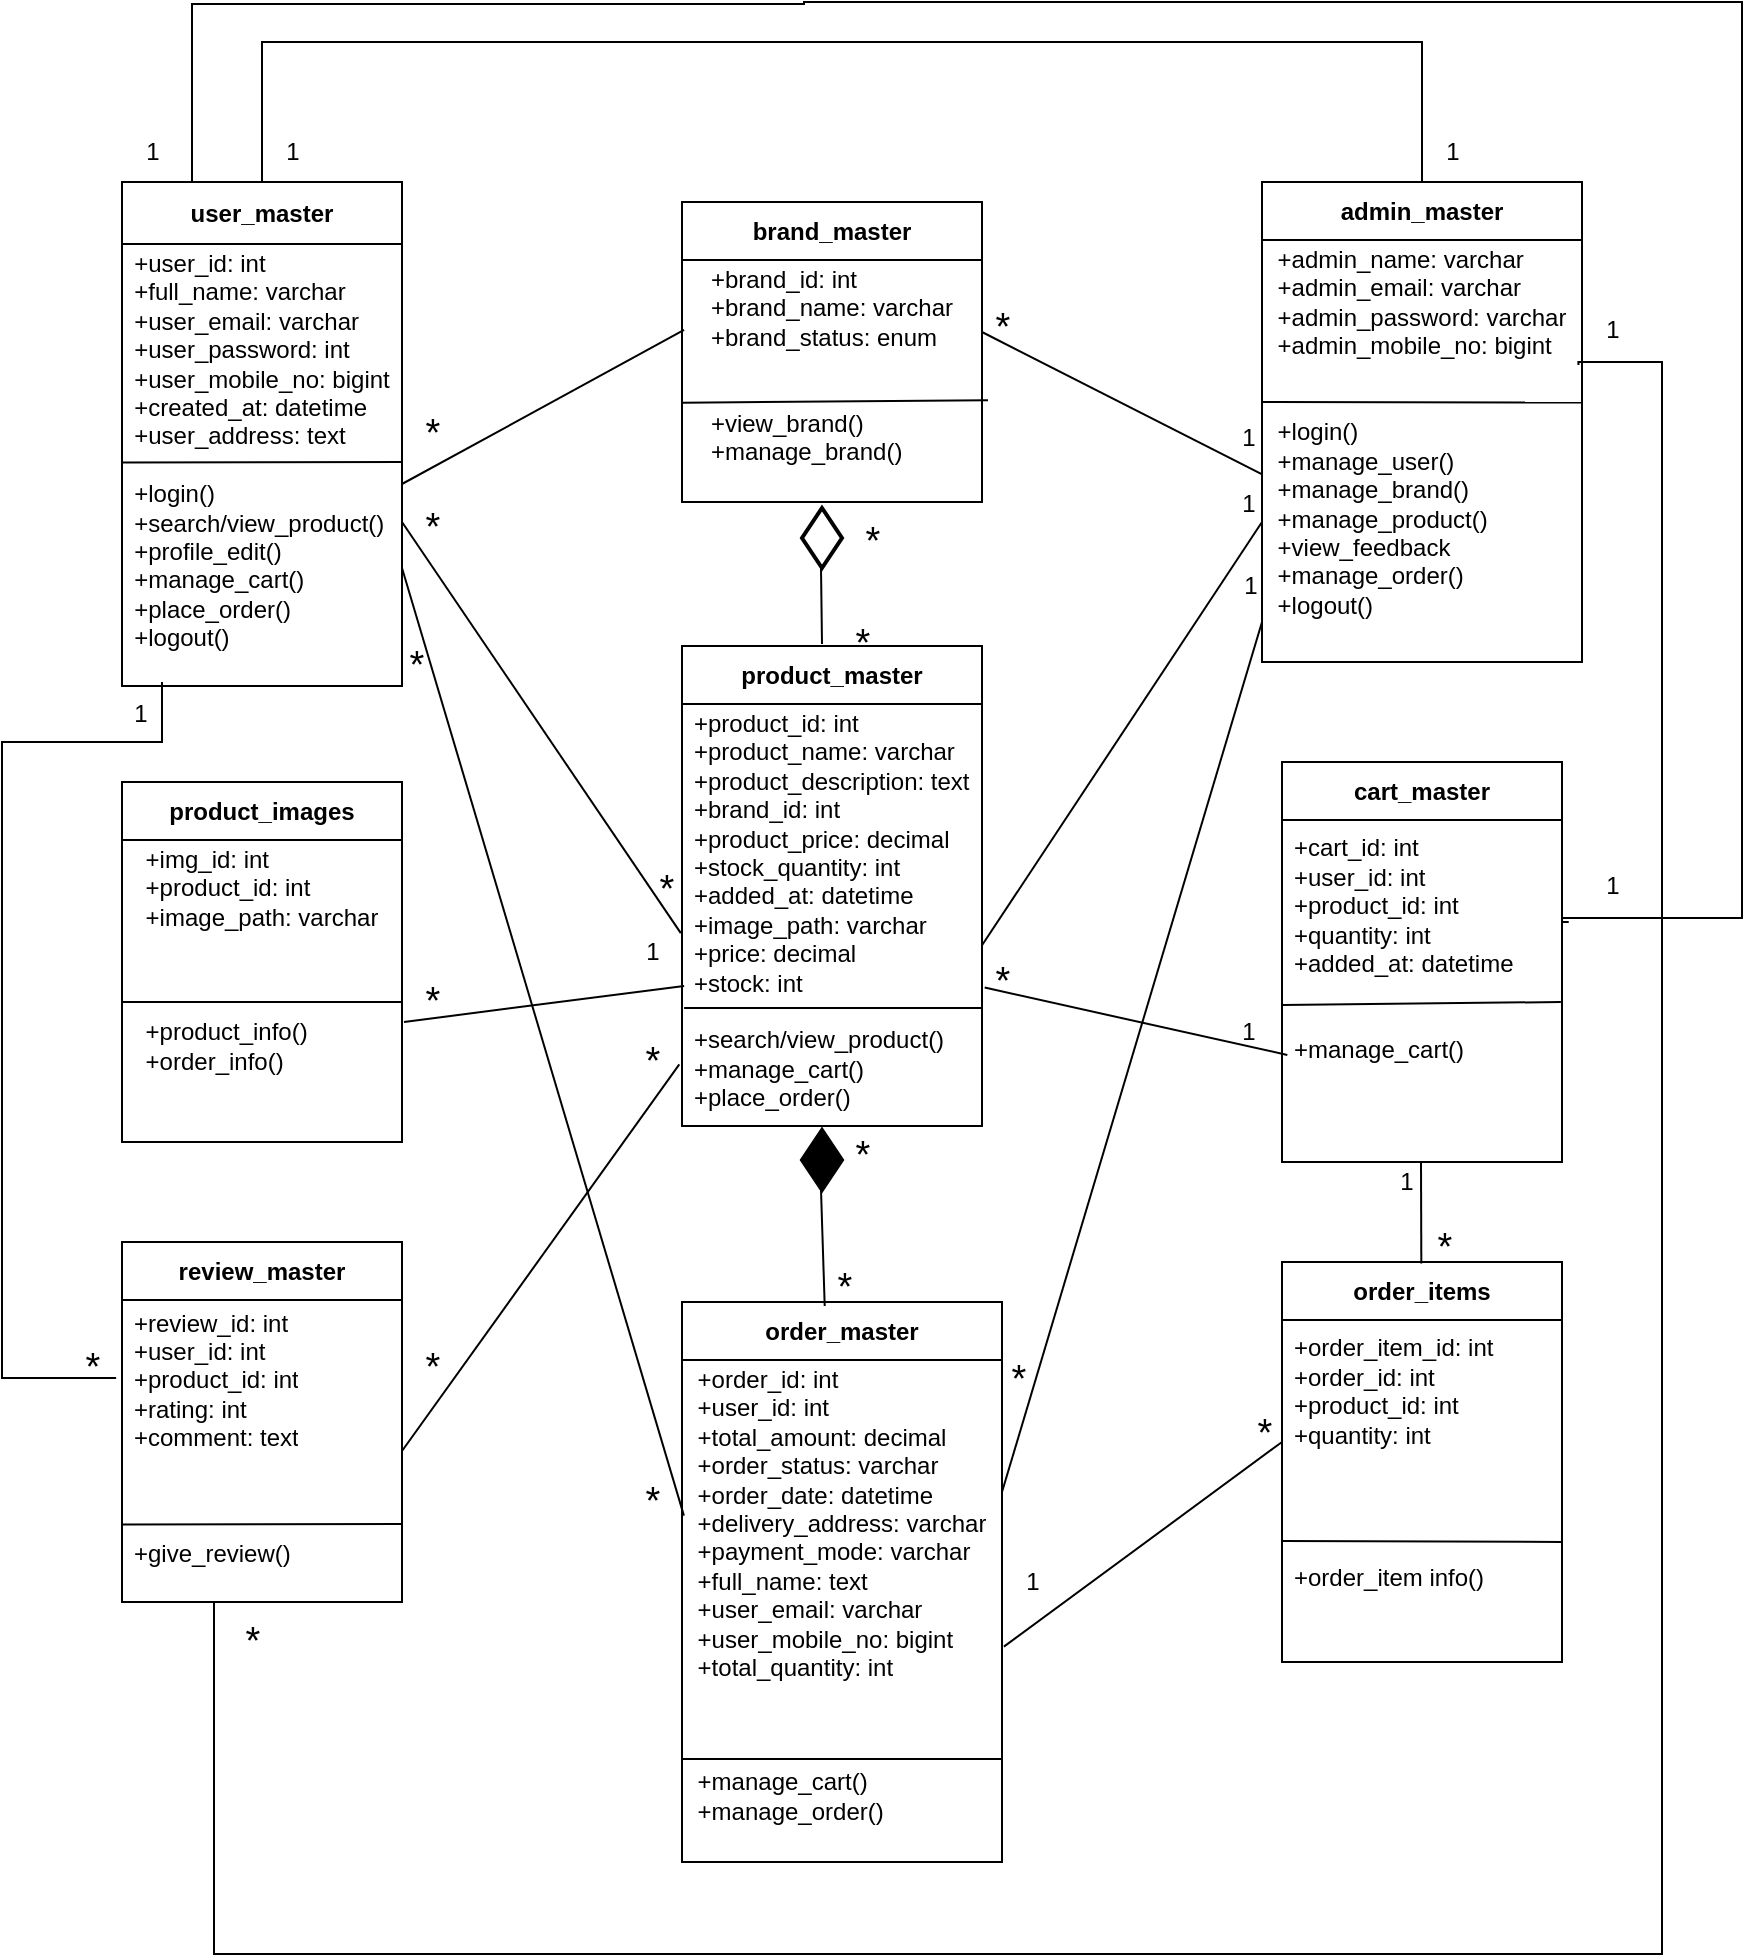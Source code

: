 <mxfile version="28.1.2">
  <diagram name="Page-1" id="nHY8FwI8hE-nOOXHFXWM">
    <mxGraphModel dx="1042" dy="562" grid="1" gridSize="10" guides="1" tooltips="1" connect="1" arrows="1" fold="1" page="1" pageScale="1" pageWidth="827" pageHeight="1169" math="0" shadow="0">
      <root>
        <mxCell id="0" />
        <mxCell id="1" parent="0" />
        <mxCell id="fyy2xAklkZw-sJMjUk08-1" style="edgeStyle=orthogonalEdgeStyle;rounded=0;orthogonalLoop=1;jettySize=auto;html=1;exitX=0.25;exitY=0;exitDx=0;exitDy=0;endArrow=none;endFill=0;entryX=1.024;entryY=0.298;entryDx=0;entryDy=0;entryPerimeter=0;" parent="1" source="fyy2xAklkZw-sJMjUk08-2" target="fyy2xAklkZw-sJMjUk08-27" edge="1">
          <mxGeometry relative="1" as="geometry">
            <mxPoint x="1010" y="500" as="targetPoint" />
            <Array as="points">
              <mxPoint x="235" y="51" />
              <mxPoint x="541" y="51" />
              <mxPoint x="541" y="50" />
              <mxPoint x="1010" y="50" />
              <mxPoint x="1010" y="508" />
              <mxPoint x="920" y="508" />
              <mxPoint x="920" y="510" />
            </Array>
          </mxGeometry>
        </mxCell>
        <mxCell id="fyy2xAklkZw-sJMjUk08-2" value="user_master" style="swimlane;fontStyle=1;align=center;verticalAlign=middle;childLayout=stackLayout;horizontal=1;startSize=31;horizontalStack=0;resizeParent=1;resizeParentMax=0;resizeLast=0;collapsible=0;marginBottom=0;html=1;whiteSpace=wrap;" parent="1" vertex="1">
          <mxGeometry x="200" y="140" width="140" height="252" as="geometry" />
        </mxCell>
        <mxCell id="fyy2xAklkZw-sJMjUk08-3" value="" style="endArrow=none;html=1;rounded=0;entryX=1.001;entryY=0.91;entryDx=0;entryDy=0;entryPerimeter=0;" parent="fyy2xAklkZw-sJMjUk08-2" edge="1">
          <mxGeometry width="50" height="50" relative="1" as="geometry">
            <mxPoint x="-0.14" y="140.29" as="sourcePoint" />
            <mxPoint x="140.0" y="140.0" as="targetPoint" />
          </mxGeometry>
        </mxCell>
        <mxCell id="fyy2xAklkZw-sJMjUk08-4" value="" style="endArrow=none;html=1;rounded=0;entryX=0.007;entryY=0.289;entryDx=0;entryDy=0;entryPerimeter=0;" parent="fyy2xAklkZw-sJMjUk08-2" target="fyy2xAklkZw-sJMjUk08-23" edge="1">
          <mxGeometry width="50" height="50" relative="1" as="geometry">
            <mxPoint x="140" y="151" as="sourcePoint" />
            <mxPoint x="190" y="101" as="targetPoint" />
          </mxGeometry>
        </mxCell>
        <mxCell id="fyy2xAklkZw-sJMjUk08-5" value="&lt;div style=&quot;text-align: justify;&quot;&gt;&lt;span style=&quot;background-color: transparent; color: light-dark(rgb(0, 0, 0), rgb(255, 255, 255));&quot;&gt;+user_id: int&lt;/span&gt;&lt;/div&gt;&lt;div style=&quot;text-align: justify;&quot;&gt;+full_name: varchar&lt;/div&gt;&lt;div style=&quot;text-align: justify;&quot;&gt;+user_email: varchar&lt;/div&gt;&lt;div style=&quot;text-align: justify;&quot;&gt;+user_password: int&lt;/div&gt;&lt;div style=&quot;text-align: justify;&quot;&gt;+user_mobile_no: bigint&lt;/div&gt;&lt;div style=&quot;text-align: justify;&quot;&gt;+created_at: datetime&lt;/div&gt;&lt;div style=&quot;text-align: justify;&quot;&gt;+user_address: text&lt;/div&gt;&lt;div style=&quot;text-align: justify;&quot;&gt;&lt;br&gt;&lt;/div&gt;&lt;div style=&quot;text-align: justify;&quot;&gt;&lt;span style=&quot;background-color: transparent; color: light-dark(rgb(0, 0, 0), rgb(255, 255, 255));&quot;&gt;+login()&lt;/span&gt;&lt;/div&gt;&lt;div style=&quot;text-align: justify;&quot;&gt;+search/view_product()&lt;/div&gt;&lt;div style=&quot;text-align: justify;&quot;&gt;+profile_edit()&lt;/div&gt;&lt;div style=&quot;text-align: justify;&quot;&gt;+manage_cart()&lt;/div&gt;&lt;div style=&quot;text-align: justify;&quot;&gt;+place_order()&lt;/div&gt;&lt;div style=&quot;text-align: justify;&quot;&gt;+logout()&lt;/div&gt;&lt;div style=&quot;text-align: justify;&quot;&gt;&lt;br&gt;&lt;/div&gt;&lt;div style=&quot;text-align: justify;&quot;&gt;&lt;br&gt;&lt;/div&gt;&lt;div style=&quot;text-align: justify;&quot;&gt;&lt;br&gt;&lt;/div&gt;&lt;div style=&quot;text-align: justify;&quot;&gt;&lt;br&gt;&lt;/div&gt;&lt;div style=&quot;text-align: justify;&quot;&gt;&lt;br&gt;&lt;/div&gt;&lt;div style=&quot;text-align: justify;&quot;&gt;&lt;br&gt;&lt;/div&gt;" style="text;html=1;strokeColor=none;fillColor=none;align=center;verticalAlign=middle;spacingLeft=4;spacingRight=4;overflow=hidden;rotatable=0;points=[[0,0.5],[1,0.5]];portConstraint=eastwest;whiteSpace=wrap;" parent="fyy2xAklkZw-sJMjUk08-2" vertex="1">
          <mxGeometry y="31" width="140" height="221" as="geometry" />
        </mxCell>
        <mxCell id="fyy2xAklkZw-sJMjUk08-6" value="review_master" style="swimlane;fontStyle=1;align=center;verticalAlign=middle;childLayout=stackLayout;horizontal=1;startSize=29;horizontalStack=0;resizeParent=1;resizeParentMax=0;resizeLast=0;collapsible=0;marginBottom=0;html=1;whiteSpace=wrap;" parent="1" vertex="1">
          <mxGeometry x="200" y="670" width="140" height="180" as="geometry" />
        </mxCell>
        <mxCell id="fyy2xAklkZw-sJMjUk08-7" value="" style="endArrow=none;html=1;rounded=0;exitX=0.004;exitY=0.826;exitDx=0;exitDy=0;exitPerimeter=0;" parent="fyy2xAklkZw-sJMjUk08-6" edge="1">
          <mxGeometry width="50" height="50" relative="1" as="geometry">
            <mxPoint x="0.28" y="141.246" as="sourcePoint" />
            <mxPoint x="139.72" y="141" as="targetPoint" />
          </mxGeometry>
        </mxCell>
        <mxCell id="fyy2xAklkZw-sJMjUk08-8" value="&lt;div style=&quot;&quot;&gt;+review_id: int&lt;/div&gt;&lt;div style=&quot;&quot;&gt;+user_id: int&lt;/div&gt;&lt;div style=&quot;&quot;&gt;+product_id: int&lt;/div&gt;&lt;div style=&quot;&quot;&gt;+rating: int&lt;/div&gt;&lt;div style=&quot;&quot;&gt;+comment: text&lt;/div&gt;&lt;div style=&quot;&quot;&gt;&lt;br&gt;&lt;/div&gt;&lt;div style=&quot;&quot;&gt;&lt;br&gt;&lt;/div&gt;&lt;div style=&quot;&quot;&gt;&lt;br&gt;&lt;/div&gt;&lt;div style=&quot;&quot;&gt;&lt;span style=&quot;background-color: transparent; color: light-dark(rgb(0, 0, 0), rgb(255, 255, 255));&quot;&gt;+give_review()&lt;/span&gt;&lt;/div&gt;&lt;div style=&quot;&quot;&gt;&lt;br&gt;&lt;/div&gt;" style="text;html=1;strokeColor=none;fillColor=none;align=left;verticalAlign=middle;spacingLeft=4;spacingRight=4;overflow=hidden;rotatable=0;points=[[0,0.5],[1,0.5]];portConstraint=eastwest;whiteSpace=wrap;" parent="fyy2xAklkZw-sJMjUk08-6" vertex="1">
          <mxGeometry y="29" width="140" height="151" as="geometry" />
        </mxCell>
        <mxCell id="fyy2xAklkZw-sJMjUk08-9" value="product_master" style="swimlane;fontStyle=1;align=center;verticalAlign=middle;childLayout=stackLayout;horizontal=1;startSize=29;horizontalStack=0;resizeParent=1;resizeParentMax=0;resizeLast=0;collapsible=0;marginBottom=0;html=1;whiteSpace=wrap;" parent="1" vertex="1">
          <mxGeometry x="480" y="372" width="150" height="240" as="geometry" />
        </mxCell>
        <mxCell id="fyy2xAklkZw-sJMjUk08-10" value="" style="endArrow=none;html=1;rounded=0;entryX=0.993;entryY=0.689;entryDx=0;entryDy=0;entryPerimeter=0;" parent="fyy2xAklkZw-sJMjUk08-9" edge="1">
          <mxGeometry width="50" height="50" relative="1" as="geometry">
            <mxPoint x="1.05" y="181" as="sourcePoint" />
            <mxPoint x="150.0" y="181.049" as="targetPoint" />
          </mxGeometry>
        </mxCell>
        <mxCell id="fyy2xAklkZw-sJMjUk08-11" value="&lt;div style=&quot;&quot;&gt;+product_id: int&lt;/div&gt;&lt;div style=&quot;&quot;&gt;+product_name: varchar&lt;/div&gt;&lt;div style=&quot;&quot;&gt;+product_description: text&lt;/div&gt;&lt;div style=&quot;&quot;&gt;+brand_id: int&lt;/div&gt;&lt;div style=&quot;&quot;&gt;&lt;span style=&quot;background-color: transparent; color: light-dark(rgb(0, 0, 0), rgb(255, 255, 255));&quot;&gt;+product_price: decimal&lt;/span&gt;&lt;/div&gt;&lt;div style=&quot;&quot;&gt;&lt;span style=&quot;background-color: transparent; color: light-dark(rgb(0, 0, 0), rgb(255, 255, 255));&quot;&gt;+stock_quantity: int&lt;/span&gt;&lt;/div&gt;&lt;div style=&quot;&quot;&gt;&lt;span style=&quot;background-color: transparent; color: light-dark(rgb(0, 0, 0), rgb(255, 255, 255));&quot;&gt;+added_at: datetime&lt;/span&gt;&lt;/div&gt;&lt;div style=&quot;&quot;&gt;&lt;span style=&quot;background-color: transparent; color: light-dark(rgb(0, 0, 0), rgb(255, 255, 255));&quot;&gt;+image_path: varchar&lt;/span&gt;&lt;/div&gt;&lt;div style=&quot;&quot;&gt;&lt;span style=&quot;background-color: transparent; color: light-dark(rgb(0, 0, 0), rgb(255, 255, 255));&quot;&gt;+price: decimal&lt;/span&gt;&lt;/div&gt;&lt;div style=&quot;&quot;&gt;&lt;span style=&quot;background-color: transparent; color: light-dark(rgb(0, 0, 0), rgb(255, 255, 255));&quot;&gt;+stock: int&lt;/span&gt;&lt;/div&gt;&lt;div style=&quot;&quot;&gt;&lt;span style=&quot;background-color: transparent; color: light-dark(rgb(0, 0, 0), rgb(255, 255, 255));&quot;&gt;&lt;br&gt;&lt;/span&gt;&lt;/div&gt;&lt;div style=&quot;&quot;&gt;&lt;span style=&quot;background-color: transparent; color: light-dark(rgb(0, 0, 0), rgb(255, 255, 255));&quot;&gt;+search/view_product()&lt;/span&gt;&lt;/div&gt;&lt;div style=&quot;&quot;&gt;&lt;span style=&quot;background-color: transparent; color: light-dark(rgb(0, 0, 0), rgb(255, 255, 255));&quot;&gt;+manage_cart()&lt;/span&gt;&lt;/div&gt;&lt;div style=&quot;&quot;&gt;&lt;span style=&quot;background-color: transparent; color: light-dark(rgb(0, 0, 0), rgb(255, 255, 255));&quot;&gt;+place_order()&lt;/span&gt;&lt;/div&gt;&lt;div style=&quot;&quot;&gt;&lt;span style=&quot;background-color: transparent; color: light-dark(rgb(0, 0, 0), rgb(255, 255, 255));&quot;&gt;&lt;br&gt;&lt;/span&gt;&lt;/div&gt;&lt;div style=&quot;&quot;&gt;&lt;br&gt;&lt;/div&gt;" style="text;html=1;strokeColor=none;fillColor=none;align=left;verticalAlign=middle;spacingLeft=4;spacingRight=4;overflow=hidden;rotatable=0;points=[[0,0.5],[1,0.5]];portConstraint=eastwest;whiteSpace=wrap;" parent="fyy2xAklkZw-sJMjUk08-9" vertex="1">
          <mxGeometry y="29" width="150" height="211" as="geometry" />
        </mxCell>
        <mxCell id="fyy2xAklkZw-sJMjUk08-12" value="product_images" style="swimlane;fontStyle=1;align=center;verticalAlign=middle;childLayout=stackLayout;horizontal=1;startSize=29;horizontalStack=0;resizeParent=1;resizeParentMax=0;resizeLast=0;collapsible=0;marginBottom=0;html=1;whiteSpace=wrap;" parent="1" vertex="1">
          <mxGeometry x="200" y="440" width="140" height="180" as="geometry" />
        </mxCell>
        <mxCell id="fyy2xAklkZw-sJMjUk08-13" value="" style="endArrow=none;html=1;rounded=0;exitX=0;exitY=0.75;exitDx=0;exitDy=0;entryX=1;entryY=0.75;entryDx=0;entryDy=0;" parent="fyy2xAklkZw-sJMjUk08-12" edge="1">
          <mxGeometry width="50" height="50" relative="1" as="geometry">
            <mxPoint y="110" as="sourcePoint" />
            <mxPoint x="140" y="110" as="targetPoint" />
          </mxGeometry>
        </mxCell>
        <mxCell id="fyy2xAklkZw-sJMjUk08-14" value="&lt;div style=&quot;text-align: justify;&quot;&gt;+img_id: int&lt;/div&gt;&lt;div style=&quot;text-align: justify;&quot;&gt;+product_id: int&lt;/div&gt;&lt;div style=&quot;text-align: justify;&quot;&gt;+image_path: varchar&lt;/div&gt;&lt;div style=&quot;text-align: justify;&quot;&gt;&lt;br&gt;&lt;/div&gt;&lt;div style=&quot;text-align: justify;&quot;&gt;&lt;br&gt;&lt;/div&gt;&lt;div style=&quot;text-align: justify;&quot;&gt;&lt;br&gt;&lt;/div&gt;&lt;div style=&quot;text-align: justify;&quot;&gt;+product_info()&lt;/div&gt;&lt;div style=&quot;text-align: justify;&quot;&gt;+order_info()&lt;/div&gt;&lt;div style=&quot;text-align: justify;&quot;&gt;&lt;br&gt;&lt;/div&gt;&lt;div style=&quot;text-align: justify;&quot;&gt;&lt;br&gt;&lt;/div&gt;&lt;div style=&quot;text-align: justify;&quot;&gt;&lt;br&gt;&lt;/div&gt;&lt;div style=&quot;text-align: justify;&quot;&gt;&lt;br&gt;&lt;/div&gt;&lt;div style=&quot;text-align: justify;&quot;&gt;&lt;br&gt;&lt;/div&gt;&lt;div style=&quot;text-align: justify;&quot;&gt;&lt;br&gt;&lt;/div&gt;&lt;div style=&quot;text-align: justify;&quot;&gt;&lt;br&gt;&lt;/div&gt;&lt;div style=&quot;text-align: justify;&quot;&gt;&lt;br&gt;&lt;/div&gt;" style="text;html=1;strokeColor=none;fillColor=none;align=center;verticalAlign=middle;spacingLeft=4;spacingRight=4;overflow=hidden;rotatable=0;points=[[0,0.5],[1,0.5]];portConstraint=eastwest;whiteSpace=wrap;" parent="fyy2xAklkZw-sJMjUk08-12" vertex="1">
          <mxGeometry y="29" width="140" height="151" as="geometry" />
        </mxCell>
        <mxCell id="fyy2xAklkZw-sJMjUk08-15" value="order_items" style="swimlane;fontStyle=1;align=center;verticalAlign=middle;childLayout=stackLayout;horizontal=1;startSize=29;horizontalStack=0;resizeParent=1;resizeParentMax=0;resizeLast=0;collapsible=0;marginBottom=0;html=1;whiteSpace=wrap;" parent="1" vertex="1">
          <mxGeometry x="780" y="680" width="140" height="200" as="geometry" />
        </mxCell>
        <mxCell id="fyy2xAklkZw-sJMjUk08-16" value="" style="endArrow=none;html=1;rounded=0;" parent="fyy2xAklkZw-sJMjUk08-15" edge="1">
          <mxGeometry width="50" height="50" relative="1" as="geometry">
            <mxPoint y="139.5" as="sourcePoint" />
            <mxPoint x="140" y="140" as="targetPoint" />
          </mxGeometry>
        </mxCell>
        <mxCell id="fyy2xAklkZw-sJMjUk08-17" value="&lt;div style=&quot;&quot;&gt;+order_item_id: int&lt;/div&gt;&lt;div style=&quot;&quot;&gt;+order_id: int&lt;/div&gt;&lt;div style=&quot;&quot;&gt;+product_id: int&lt;/div&gt;&lt;div style=&quot;&quot;&gt;+quantity: int&lt;/div&gt;&lt;div style=&quot;&quot;&gt;&lt;br&gt;&lt;/div&gt;&lt;div style=&quot;&quot;&gt;&lt;br&gt;&lt;/div&gt;&lt;div style=&quot;&quot;&gt;&lt;br&gt;&lt;/div&gt;&lt;div style=&quot;&quot;&gt;&lt;br&gt;&lt;/div&gt;&lt;div style=&quot;&quot;&gt;+order_item info()&lt;/div&gt;&lt;div style=&quot;&quot;&gt;&lt;br&gt;&lt;/div&gt;&lt;div style=&quot;&quot;&gt;&lt;br&gt;&lt;/div&gt;" style="text;html=1;strokeColor=none;fillColor=none;align=left;verticalAlign=middle;spacingLeft=4;spacingRight=4;overflow=hidden;rotatable=0;points=[[0,0.5],[1,0.5]];portConstraint=eastwest;whiteSpace=wrap;" parent="fyy2xAklkZw-sJMjUk08-15" vertex="1">
          <mxGeometry y="29" width="140" height="171" as="geometry" />
        </mxCell>
        <mxCell id="fyy2xAklkZw-sJMjUk08-18" value="admin_master" style="swimlane;fontStyle=1;align=center;verticalAlign=middle;childLayout=stackLayout;horizontal=1;startSize=29;horizontalStack=0;resizeParent=1;resizeParentMax=0;resizeLast=0;collapsible=0;marginBottom=0;html=1;whiteSpace=wrap;" parent="1" vertex="1">
          <mxGeometry x="770" y="140" width="160" height="240" as="geometry" />
        </mxCell>
        <mxCell id="fyy2xAklkZw-sJMjUk08-19" value="" style="endArrow=none;html=1;rounded=0;entryX=0.996;entryY=0.826;entryDx=0;entryDy=0;entryPerimeter=0;" parent="fyy2xAklkZw-sJMjUk08-18" edge="1">
          <mxGeometry width="50" height="50" relative="1" as="geometry">
            <mxPoint x="0.32" y="110" as="sourcePoint" />
            <mxPoint x="159.68" y="110.246" as="targetPoint" />
          </mxGeometry>
        </mxCell>
        <mxCell id="fyy2xAklkZw-sJMjUk08-20" value="&lt;div style=&quot;text-align: justify;&quot;&gt;+admin_name: varchar&lt;/div&gt;&lt;div style=&quot;text-align: justify;&quot;&gt;+admin_email: varchar&lt;/div&gt;&lt;div style=&quot;text-align: justify;&quot;&gt;+admin_password: varchar&lt;/div&gt;&lt;div style=&quot;text-align: justify;&quot;&gt;+admin_mobile_no: bigint&lt;/div&gt;&lt;div style=&quot;text-align: justify;&quot;&gt;&lt;br&gt;&lt;/div&gt;&lt;div style=&quot;text-align: justify;&quot;&gt;&lt;br&gt;&lt;/div&gt;&lt;div style=&quot;text-align: justify;&quot;&gt;+login()&lt;/div&gt;&lt;div style=&quot;text-align: justify;&quot;&gt;+manage_user()&lt;/div&gt;&lt;div style=&quot;text-align: justify;&quot;&gt;+manage_brand()&lt;/div&gt;&lt;div style=&quot;text-align: justify;&quot;&gt;+manage_product()&lt;/div&gt;&lt;div style=&quot;text-align: justify;&quot;&gt;+view_feedback&lt;/div&gt;&lt;div style=&quot;text-align: justify;&quot;&gt;+manage_order()&lt;/div&gt;&lt;div style=&quot;text-align: justify;&quot;&gt;+logout()&lt;/div&gt;&lt;div style=&quot;text-align: justify;&quot;&gt;&lt;br&gt;&lt;/div&gt;&lt;div style=&quot;text-align: justify;&quot;&gt;&lt;br&gt;&lt;/div&gt;&lt;div style=&quot;text-align: justify;&quot;&gt;&lt;br&gt;&lt;/div&gt;&lt;div style=&quot;text-align: justify;&quot;&gt;&lt;br&gt;&lt;/div&gt;" style="text;html=1;strokeColor=none;fillColor=none;align=center;verticalAlign=middle;spacingLeft=4;spacingRight=4;overflow=hidden;rotatable=0;points=[[0,0.5],[1,0.5]];portConstraint=eastwest;whiteSpace=wrap;" parent="fyy2xAklkZw-sJMjUk08-18" vertex="1">
          <mxGeometry y="29" width="160" height="211" as="geometry" />
        </mxCell>
        <mxCell id="fyy2xAklkZw-sJMjUk08-21" value="brand_master" style="swimlane;fontStyle=1;align=center;verticalAlign=middle;childLayout=stackLayout;horizontal=1;startSize=29;horizontalStack=0;resizeParent=1;resizeParentMax=0;resizeLast=0;collapsible=0;marginBottom=0;html=1;whiteSpace=wrap;" parent="1" vertex="1">
          <mxGeometry x="480" y="150" width="150" height="150" as="geometry" />
        </mxCell>
        <mxCell id="fyy2xAklkZw-sJMjUk08-22" value="" style="endArrow=none;html=1;rounded=0;exitX=0.024;exitY=0.742;exitDx=0;exitDy=0;exitPerimeter=0;entryX=1.02;entryY=0.58;entryDx=0;entryDy=0;entryPerimeter=0;" parent="fyy2xAklkZw-sJMjUk08-21" target="fyy2xAklkZw-sJMjUk08-23" edge="1">
          <mxGeometry width="50" height="50" relative="1" as="geometry">
            <mxPoint x="-9.992e-14" y="100.332" as="sourcePoint" />
            <mxPoint x="138.6" y="99.502" as="targetPoint" />
          </mxGeometry>
        </mxCell>
        <mxCell id="fyy2xAklkZw-sJMjUk08-23" value="&lt;div style=&quot;text-align: justify;&quot;&gt;+brand_id: int&lt;/div&gt;&lt;div style=&quot;text-align: justify;&quot;&gt;+brand_name: varchar&lt;/div&gt;&lt;div style=&quot;text-align: justify;&quot;&gt;+brand_status: enum&lt;/div&gt;&lt;div style=&quot;text-align: justify;&quot;&gt;&lt;br&gt;&lt;/div&gt;&lt;div style=&quot;text-align: justify;&quot;&gt;&lt;br&gt;&lt;/div&gt;&lt;div style=&quot;text-align: justify;&quot;&gt;+view_brand()&lt;/div&gt;&lt;div style=&quot;text-align: justify;&quot;&gt;+manage_brand()&lt;/div&gt;&lt;div style=&quot;text-align: justify;&quot;&gt;&lt;br&gt;&lt;/div&gt;&lt;div style=&quot;text-align: justify;&quot;&gt;&lt;br&gt;&lt;/div&gt;&lt;div style=&quot;text-align: justify;&quot;&gt;&lt;br&gt;&lt;/div&gt;&lt;div style=&quot;text-align: justify;&quot;&gt;&lt;br&gt;&lt;/div&gt;&lt;div style=&quot;text-align: justify;&quot;&gt;&lt;br&gt;&lt;/div&gt;" style="text;html=1;strokeColor=none;fillColor=none;align=center;verticalAlign=middle;spacingLeft=4;spacingRight=4;overflow=hidden;rotatable=0;points=[[0,0.5],[1,0.5]];portConstraint=eastwest;whiteSpace=wrap;" parent="fyy2xAklkZw-sJMjUk08-21" vertex="1">
          <mxGeometry y="29" width="150" height="121" as="geometry" />
        </mxCell>
        <mxCell id="fyy2xAklkZw-sJMjUk08-24" value="" style="endArrow=none;html=1;rounded=0;entryX=0.5;entryY=0;entryDx=0;entryDy=0;" parent="1" target="fyy2xAklkZw-sJMjUk08-18" edge="1">
          <mxGeometry width="50" height="50" relative="1" as="geometry">
            <mxPoint x="270" y="140" as="sourcePoint" />
            <mxPoint x="850" y="70" as="targetPoint" />
            <Array as="points">
              <mxPoint x="270" y="70" />
              <mxPoint x="850" y="70" />
            </Array>
          </mxGeometry>
        </mxCell>
        <mxCell id="fyy2xAklkZw-sJMjUk08-25" value="" style="endArrow=none;html=1;rounded=0;exitX=0.5;exitY=0;exitDx=0;exitDy=0;entryX=0.499;entryY=0.997;entryDx=0;entryDy=0;entryPerimeter=0;" parent="1" edge="1">
          <mxGeometry width="50" height="50" relative="1" as="geometry">
            <mxPoint x="849.66" y="680.75" as="sourcePoint" />
            <mxPoint x="849.5" y="629.997" as="targetPoint" />
          </mxGeometry>
        </mxCell>
        <mxCell id="fyy2xAklkZw-sJMjUk08-26" value="cart_master" style="swimlane;fontStyle=1;align=center;verticalAlign=middle;childLayout=stackLayout;horizontal=1;startSize=29;horizontalStack=0;resizeParent=1;resizeParentMax=0;resizeLast=0;collapsible=0;marginBottom=0;html=1;whiteSpace=wrap;" parent="1" vertex="1">
          <mxGeometry x="780" y="430" width="140" height="200" as="geometry" />
        </mxCell>
        <mxCell id="fyy2xAklkZw-sJMjUk08-27" value="&lt;div style=&quot;&quot;&gt;+cart_id: int&lt;/div&gt;&lt;div style=&quot;&quot;&gt;+user_id: int&lt;/div&gt;&lt;div style=&quot;&quot;&gt;+product_id: int&lt;/div&gt;&lt;div style=&quot;&quot;&gt;+quantity: int&lt;/div&gt;&lt;div style=&quot;&quot;&gt;+added_at: datetime&lt;/div&gt;&lt;div style=&quot;&quot;&gt;&lt;br&gt;&lt;/div&gt;&lt;div style=&quot;&quot;&gt;&lt;br&gt;&lt;/div&gt;&lt;div style=&quot;&quot;&gt;+manage_cart()&lt;/div&gt;&lt;div style=&quot;&quot;&gt;&lt;br&gt;&lt;/div&gt;&lt;div style=&quot;&quot;&gt;&lt;br&gt;&lt;/div&gt;&lt;div style=&quot;&quot;&gt;&lt;br&gt;&lt;/div&gt;" style="text;html=1;strokeColor=none;fillColor=none;align=left;verticalAlign=middle;spacingLeft=4;spacingRight=4;overflow=hidden;rotatable=0;points=[[0,0.5],[1,0.5]];portConstraint=eastwest;whiteSpace=wrap;" parent="fyy2xAklkZw-sJMjUk08-26" vertex="1">
          <mxGeometry y="29" width="140" height="171" as="geometry" />
        </mxCell>
        <mxCell id="fyy2xAklkZw-sJMjUk08-28" value="" style="endArrow=none;html=1;rounded=0;entryX=0.996;entryY=0.816;entryDx=0;entryDy=0;entryPerimeter=0;" parent="fyy2xAklkZw-sJMjUk08-26" edge="1">
          <mxGeometry width="50" height="50" relative="1" as="geometry">
            <mxPoint y="121.46" as="sourcePoint" />
            <mxPoint x="139.44" y="119.996" as="targetPoint" />
          </mxGeometry>
        </mxCell>
        <mxCell id="fyy2xAklkZw-sJMjUk08-29" value="order_master" style="swimlane;fontStyle=1;align=center;verticalAlign=middle;childLayout=stackLayout;horizontal=1;startSize=29;horizontalStack=0;resizeParent=1;resizeParentMax=0;resizeLast=0;collapsible=0;marginBottom=0;html=1;whiteSpace=wrap;" parent="1" vertex="1">
          <mxGeometry x="480" y="700" width="160" height="280" as="geometry" />
        </mxCell>
        <mxCell id="fyy2xAklkZw-sJMjUk08-30" value="" style="endArrow=none;html=1;rounded=0;" parent="fyy2xAklkZw-sJMjUk08-29" edge="1">
          <mxGeometry width="50" height="50" relative="1" as="geometry">
            <mxPoint y="228.5" as="sourcePoint" />
            <mxPoint x="160" y="228.5" as="targetPoint" />
          </mxGeometry>
        </mxCell>
        <mxCell id="fyy2xAklkZw-sJMjUk08-31" value="&lt;div style=&quot;text-align: justify;&quot;&gt;+order_id: int&lt;/div&gt;&lt;div style=&quot;text-align: justify;&quot;&gt;+user_id: int&lt;/div&gt;&lt;div style=&quot;text-align: justify;&quot;&gt;+total_amount: decimal&lt;/div&gt;&lt;div style=&quot;text-align: justify;&quot;&gt;+order_status: varchar&lt;/div&gt;&lt;div style=&quot;text-align: justify;&quot;&gt;+order_date: datetime&lt;/div&gt;&lt;div style=&quot;text-align: justify;&quot;&gt;+delivery_address: varchar&lt;/div&gt;&lt;div style=&quot;text-align: justify;&quot;&gt;+payment_mode: varchar&lt;/div&gt;&lt;div style=&quot;text-align: justify;&quot;&gt;+full_name: text&lt;/div&gt;&lt;div style=&quot;text-align: justify;&quot;&gt;+user_email: varchar&lt;/div&gt;&lt;div style=&quot;text-align: justify;&quot;&gt;+user_mobile_no: bigint&lt;/div&gt;&lt;div style=&quot;text-align: justify;&quot;&gt;+total_quantity: int&lt;/div&gt;&lt;div style=&quot;text-align: justify;&quot;&gt;&lt;br&gt;&lt;/div&gt;&lt;div style=&quot;text-align: justify;&quot;&gt;&lt;br&gt;&lt;/div&gt;&lt;div style=&quot;text-align: justify;&quot;&gt;&lt;br&gt;&lt;/div&gt;&lt;div style=&quot;text-align: justify;&quot;&gt;+manage_cart()&lt;/div&gt;&lt;div style=&quot;text-align: justify;&quot;&gt;+manage_order()&lt;/div&gt;&lt;div style=&quot;text-align: justify;&quot;&gt;&lt;br&gt;&lt;/div&gt;&lt;div style=&quot;text-align: justify;&quot;&gt;&lt;br&gt;&lt;/div&gt;&lt;div style=&quot;text-align: justify;&quot;&gt;&lt;br&gt;&lt;/div&gt;&lt;div style=&quot;text-align: justify;&quot;&gt;&lt;br&gt;&lt;/div&gt;&lt;div style=&quot;text-align: justify;&quot;&gt;&lt;br&gt;&lt;/div&gt;&lt;div style=&quot;text-align: justify;&quot;&gt;&lt;br&gt;&lt;/div&gt;&lt;div style=&quot;text-align: justify;&quot;&gt;&lt;br&gt;&lt;/div&gt;" style="text;html=1;strokeColor=none;fillColor=none;align=center;verticalAlign=middle;spacingLeft=4;spacingRight=4;overflow=hidden;rotatable=0;points=[[0,0.5],[1,0.5]];portConstraint=eastwest;whiteSpace=wrap;" parent="fyy2xAklkZw-sJMjUk08-29" vertex="1">
          <mxGeometry y="29" width="160" height="251" as="geometry" />
        </mxCell>
        <mxCell id="fyy2xAklkZw-sJMjUk08-32" value="" style="endArrow=none;html=1;rounded=0;" parent="1" edge="1">
          <mxGeometry width="50" height="50" relative="1" as="geometry">
            <mxPoint x="550" y="371" as="sourcePoint" />
            <mxPoint x="549.5" y="333" as="targetPoint" />
          </mxGeometry>
        </mxCell>
        <mxCell id="fyy2xAklkZw-sJMjUk08-33" value="" style="strokeWidth=2;html=1;shape=mxgraph.flowchart.decision;whiteSpace=wrap;" parent="1" vertex="1">
          <mxGeometry x="540" y="303" width="20" height="30" as="geometry" />
        </mxCell>
        <mxCell id="fyy2xAklkZw-sJMjUk08-34" value="" style="endArrow=none;html=1;rounded=0;exitX=0.446;exitY=0.007;exitDx=0;exitDy=0;exitPerimeter=0;" parent="1" source="fyy2xAklkZw-sJMjUk08-29" edge="1">
          <mxGeometry width="50" height="50" relative="1" as="geometry">
            <mxPoint x="550" y="682" as="sourcePoint" />
            <mxPoint x="549.5" y="644" as="targetPoint" />
          </mxGeometry>
        </mxCell>
        <mxCell id="fyy2xAklkZw-sJMjUk08-35" value="" style="strokeWidth=2;html=1;shape=mxgraph.flowchart.decision;whiteSpace=wrap;fillStyle=auto;fillColor=light-dark(#000000,#000000);" parent="1" vertex="1">
          <mxGeometry x="540" y="614" width="20" height="30" as="geometry" />
        </mxCell>
        <mxCell id="fyy2xAklkZw-sJMjUk08-36" value="1" style="text;html=1;align=center;verticalAlign=middle;resizable=0;points=[];autosize=1;strokeColor=none;fillColor=none;" parent="1" vertex="1">
          <mxGeometry x="270" y="110" width="30" height="30" as="geometry" />
        </mxCell>
        <mxCell id="fyy2xAklkZw-sJMjUk08-37" value="1" style="text;html=1;align=center;verticalAlign=middle;resizable=0;points=[];autosize=1;strokeColor=none;fillColor=none;" parent="1" vertex="1">
          <mxGeometry x="850" y="110" width="30" height="30" as="geometry" />
        </mxCell>
        <mxCell id="fyy2xAklkZw-sJMjUk08-38" value="" style="endArrow=none;html=1;rounded=0;entryX=0.006;entryY=0.31;entryDx=0;entryDy=0;entryPerimeter=0;" parent="1" target="fyy2xAklkZw-sJMjUk08-31" edge="1">
          <mxGeometry width="50" height="50" relative="1" as="geometry">
            <mxPoint x="340" y="333" as="sourcePoint" />
            <mxPoint x="390" y="283" as="targetPoint" />
          </mxGeometry>
        </mxCell>
        <mxCell id="fyy2xAklkZw-sJMjUk08-39" value="" style="endArrow=none;html=1;rounded=0;entryX=-0.004;entryY=0.543;entryDx=0;entryDy=0;entryPerimeter=0;" parent="1" target="fyy2xAklkZw-sJMjUk08-11" edge="1">
          <mxGeometry width="50" height="50" relative="1" as="geometry">
            <mxPoint x="340" y="310" as="sourcePoint" />
            <mxPoint x="390" y="260" as="targetPoint" />
          </mxGeometry>
        </mxCell>
        <mxCell id="fyy2xAklkZw-sJMjUk08-40" value="" style="endArrow=none;html=1;rounded=0;entryX=-0.001;entryY=0.555;entryDx=0;entryDy=0;entryPerimeter=0;" parent="1" target="fyy2xAklkZw-sJMjUk08-20" edge="1">
          <mxGeometry width="50" height="50" relative="1" as="geometry">
            <mxPoint x="630" y="215" as="sourcePoint" />
            <mxPoint x="769" y="421" as="targetPoint" />
          </mxGeometry>
        </mxCell>
        <mxCell id="fyy2xAklkZw-sJMjUk08-41" value="" style="endArrow=none;html=1;rounded=0;entryX=0;entryY=0.5;entryDx=0;entryDy=0;exitX=0.999;exitY=0.573;exitDx=0;exitDy=0;exitPerimeter=0;" parent="1" source="fyy2xAklkZw-sJMjUk08-11" edge="1">
          <mxGeometry width="50" height="50" relative="1" as="geometry">
            <mxPoint x="630" y="361" as="sourcePoint" />
            <mxPoint x="770" y="310" as="targetPoint" />
          </mxGeometry>
        </mxCell>
        <mxCell id="fyy2xAklkZw-sJMjUk08-42" value="" style="endArrow=none;html=1;rounded=0;targetPerimeterSpacing=0;endSize=6;" parent="1" edge="1">
          <mxGeometry width="50" height="50" relative="1" as="geometry">
            <mxPoint x="640" y="795" as="sourcePoint" />
            <mxPoint x="770" y="360" as="targetPoint" />
          </mxGeometry>
        </mxCell>
        <mxCell id="fyy2xAklkZw-sJMjUk08-43" value="" style="endArrow=none;html=1;rounded=0;exitX=1.006;exitY=0.571;exitDx=0;exitDy=0;exitPerimeter=0;" parent="1" source="fyy2xAklkZw-sJMjUk08-31" edge="1">
          <mxGeometry width="50" height="50" relative="1" as="geometry">
            <mxPoint x="730" y="820" as="sourcePoint" />
            <mxPoint x="780" y="770" as="targetPoint" />
          </mxGeometry>
        </mxCell>
        <mxCell id="fyy2xAklkZw-sJMjUk08-44" value="&lt;font style=&quot;font-size: 19px;&quot;&gt;*&lt;/font&gt;" style="text;html=1;align=center;verticalAlign=middle;resizable=0;points=[];autosize=1;strokeColor=none;fillColor=none;" parent="1" vertex="1">
          <mxGeometry x="332" y="362" width="30" height="40" as="geometry" />
        </mxCell>
        <mxCell id="fyy2xAklkZw-sJMjUk08-45" value="&lt;font style=&quot;font-size: 19px;&quot;&gt;*&lt;/font&gt;" style="text;html=1;align=center;verticalAlign=middle;resizable=0;points=[];autosize=1;strokeColor=none;fillColor=none;" parent="1" vertex="1">
          <mxGeometry x="450" y="780" width="30" height="40" as="geometry" />
        </mxCell>
        <mxCell id="fyy2xAklkZw-sJMjUk08-46" value="&lt;font style=&quot;font-size: 19px;&quot;&gt;*&lt;/font&gt;" style="text;html=1;align=center;verticalAlign=middle;resizable=0;points=[];autosize=1;strokeColor=none;fillColor=none;" parent="1" vertex="1">
          <mxGeometry x="625" y="193" width="30" height="40" as="geometry" />
        </mxCell>
        <mxCell id="fyy2xAklkZw-sJMjUk08-47" value="&lt;font style=&quot;font-size: 19px;&quot;&gt;*&lt;/font&gt;" style="text;html=1;align=center;verticalAlign=middle;resizable=0;points=[];autosize=1;strokeColor=none;fillColor=none;" parent="1" vertex="1">
          <mxGeometry x="633" y="719" width="30" height="40" as="geometry" />
        </mxCell>
        <mxCell id="fyy2xAklkZw-sJMjUk08-48" value="&lt;font style=&quot;font-size: 19px;&quot;&gt;*&lt;/font&gt;" style="text;html=1;align=center;verticalAlign=middle;resizable=0;points=[];autosize=1;strokeColor=none;fillColor=none;" parent="1" vertex="1">
          <mxGeometry x="340" y="246" width="30" height="40" as="geometry" />
        </mxCell>
        <mxCell id="fyy2xAklkZw-sJMjUk08-49" value="&lt;font style=&quot;font-size: 19px;&quot;&gt;*&lt;/font&gt;" style="text;html=1;align=center;verticalAlign=middle;resizable=0;points=[];autosize=1;strokeColor=none;fillColor=none;" parent="1" vertex="1">
          <mxGeometry x="340" y="293" width="30" height="40" as="geometry" />
        </mxCell>
        <mxCell id="fyy2xAklkZw-sJMjUk08-50" value="&lt;font style=&quot;font-size: 19px;&quot;&gt;*&lt;/font&gt;" style="text;html=1;align=center;verticalAlign=middle;resizable=0;points=[];autosize=1;strokeColor=none;fillColor=none;" parent="1" vertex="1">
          <mxGeometry x="546" y="673" width="30" height="40" as="geometry" />
        </mxCell>
        <mxCell id="fyy2xAklkZw-sJMjUk08-51" value="&lt;font style=&quot;font-size: 19px;&quot;&gt;*&lt;/font&gt;" style="text;html=1;align=center;verticalAlign=middle;resizable=0;points=[];autosize=1;strokeColor=none;fillColor=none;" parent="1" vertex="1">
          <mxGeometry x="555" y="607" width="30" height="40" as="geometry" />
        </mxCell>
        <mxCell id="fyy2xAklkZw-sJMjUk08-52" value="&lt;font style=&quot;font-size: 19px;&quot;&gt;*&lt;/font&gt;" style="text;html=1;align=center;verticalAlign=middle;resizable=0;points=[];autosize=1;strokeColor=none;fillColor=none;" parent="1" vertex="1">
          <mxGeometry x="555" y="351" width="30" height="40" as="geometry" />
        </mxCell>
        <mxCell id="fyy2xAklkZw-sJMjUk08-53" value="&lt;font style=&quot;font-size: 19px;&quot;&gt;*&lt;/font&gt;" style="text;html=1;align=center;verticalAlign=middle;resizable=0;points=[];autosize=1;strokeColor=none;fillColor=none;" parent="1" vertex="1">
          <mxGeometry x="560" y="300" width="30" height="40" as="geometry" />
        </mxCell>
        <mxCell id="fyy2xAklkZw-sJMjUk08-54" value="&lt;font style=&quot;font-size: 19px;&quot;&gt;*&lt;/font&gt;" style="text;html=1;align=center;verticalAlign=middle;resizable=0;points=[];autosize=1;strokeColor=none;fillColor=none;" parent="1" vertex="1">
          <mxGeometry x="756" y="746" width="30" height="40" as="geometry" />
        </mxCell>
        <mxCell id="fyy2xAklkZw-sJMjUk08-55" value="" style="endArrow=none;html=1;rounded=0;entryX=-0.021;entryY=0.258;entryDx=0;entryDy=0;entryPerimeter=0;" parent="1" target="fyy2xAklkZw-sJMjUk08-8" edge="1">
          <mxGeometry width="50" height="50" relative="1" as="geometry">
            <mxPoint x="220" y="390" as="sourcePoint" />
            <mxPoint x="140" y="730" as="targetPoint" />
            <Array as="points">
              <mxPoint x="220" y="410" />
              <mxPoint x="220" y="420" />
              <mxPoint x="140" y="420" />
              <mxPoint x="140" y="738" />
            </Array>
          </mxGeometry>
        </mxCell>
        <mxCell id="fyy2xAklkZw-sJMjUk08-56" value="" style="endArrow=none;html=1;rounded=0;entryX=0.007;entryY=0.668;entryDx=0;entryDy=0;entryPerimeter=0;" parent="1" target="fyy2xAklkZw-sJMjUk08-11" edge="1">
          <mxGeometry width="50" height="50" relative="1" as="geometry">
            <mxPoint x="341" y="560" as="sourcePoint" />
            <mxPoint x="480" y="766" as="targetPoint" />
          </mxGeometry>
        </mxCell>
        <mxCell id="fyy2xAklkZw-sJMjUk08-57" value="" style="endArrow=none;html=1;rounded=0;entryX=-0.009;entryY=0.854;entryDx=0;entryDy=0;entryPerimeter=0;exitX=1;exitY=0.5;exitDx=0;exitDy=0;" parent="1" source="fyy2xAklkZw-sJMjUk08-8" target="fyy2xAklkZw-sJMjUk08-11" edge="1">
          <mxGeometry width="50" height="50" relative="1" as="geometry">
            <mxPoint x="370" y="710" as="sourcePoint" />
            <mxPoint x="509" y="916" as="targetPoint" />
          </mxGeometry>
        </mxCell>
        <mxCell id="fyy2xAklkZw-sJMjUk08-58" value="" style="endArrow=none;html=1;rounded=0;entryX=0.019;entryY=0.687;entryDx=0;entryDy=0;entryPerimeter=0;exitX=1.009;exitY=0.672;exitDx=0;exitDy=0;exitPerimeter=0;" parent="1" source="fyy2xAklkZw-sJMjUk08-11" target="fyy2xAklkZw-sJMjUk08-27" edge="1">
          <mxGeometry width="50" height="50" relative="1" as="geometry">
            <mxPoint x="720" y="660" as="sourcePoint" />
            <mxPoint x="859" y="866" as="targetPoint" />
          </mxGeometry>
        </mxCell>
        <mxCell id="fyy2xAklkZw-sJMjUk08-59" style="edgeStyle=orthogonalEdgeStyle;rounded=0;orthogonalLoop=1;jettySize=auto;html=1;exitX=0.989;exitY=0.296;exitDx=0;exitDy=0;endArrow=none;endFill=0;entryX=0.321;entryY=1;entryDx=0;entryDy=0;entryPerimeter=0;exitPerimeter=0;" parent="1" source="fyy2xAklkZw-sJMjUk08-20" target="fyy2xAklkZw-sJMjUk08-8" edge="1">
          <mxGeometry relative="1" as="geometry">
            <mxPoint x="240" y="1026" as="targetPoint" />
            <mxPoint x="950" y="230" as="sourcePoint" />
            <Array as="points">
              <mxPoint x="928" y="230" />
              <mxPoint x="970" y="230" />
              <mxPoint x="970" y="1026" />
              <mxPoint x="246" y="1026" />
              <mxPoint x="246" y="850" />
            </Array>
          </mxGeometry>
        </mxCell>
        <mxCell id="fyy2xAklkZw-sJMjUk08-60" value="1" style="text;html=1;align=center;verticalAlign=middle;resizable=0;points=[];autosize=1;strokeColor=none;fillColor=none;" parent="1" vertex="1">
          <mxGeometry x="200" y="110" width="30" height="30" as="geometry" />
        </mxCell>
        <mxCell id="fyy2xAklkZw-sJMjUk08-61" value="1" style="text;html=1;align=center;verticalAlign=middle;resizable=0;points=[];autosize=1;strokeColor=none;fillColor=none;" parent="1" vertex="1">
          <mxGeometry x="930" y="477" width="30" height="30" as="geometry" />
        </mxCell>
        <mxCell id="fyy2xAklkZw-sJMjUk08-62" value="1" style="text;html=1;align=center;verticalAlign=middle;resizable=0;points=[];autosize=1;strokeColor=none;fillColor=none;" parent="1" vertex="1">
          <mxGeometry x="930" y="199" width="30" height="30" as="geometry" />
        </mxCell>
        <mxCell id="fyy2xAklkZw-sJMjUk08-63" value="&lt;font style=&quot;font-size: 19px;&quot;&gt;*&lt;/font&gt;" style="text;html=1;align=center;verticalAlign=middle;resizable=0;points=[];autosize=1;strokeColor=none;fillColor=none;" parent="1" vertex="1">
          <mxGeometry x="250" y="850" width="30" height="40" as="geometry" />
        </mxCell>
        <mxCell id="fyy2xAklkZw-sJMjUk08-64" value="1" style="text;html=1;align=center;verticalAlign=middle;resizable=0;points=[];autosize=1;strokeColor=none;fillColor=none;" parent="1" vertex="1">
          <mxGeometry x="194" y="391" width="30" height="30" as="geometry" />
        </mxCell>
        <mxCell id="fyy2xAklkZw-sJMjUk08-65" value="&lt;font style=&quot;font-size: 19px;&quot;&gt;*&lt;/font&gt;" style="text;html=1;align=center;verticalAlign=middle;resizable=0;points=[];autosize=1;strokeColor=none;fillColor=none;" parent="1" vertex="1">
          <mxGeometry x="170" y="713" width="30" height="40" as="geometry" />
        </mxCell>
        <mxCell id="fyy2xAklkZw-sJMjUk08-66" value="&lt;font style=&quot;font-size: 19px;&quot;&gt;*&lt;/font&gt;" style="text;html=1;align=center;verticalAlign=middle;resizable=0;points=[];autosize=1;strokeColor=none;fillColor=none;" parent="1" vertex="1">
          <mxGeometry x="340" y="530" width="30" height="40" as="geometry" />
        </mxCell>
        <mxCell id="fyy2xAklkZw-sJMjUk08-67" value="1" style="text;html=1;align=center;verticalAlign=middle;resizable=0;points=[];autosize=1;strokeColor=none;fillColor=none;" parent="1" vertex="1">
          <mxGeometry x="450" y="510" width="30" height="30" as="geometry" />
        </mxCell>
        <mxCell id="fyy2xAklkZw-sJMjUk08-68" value="&lt;font style=&quot;font-size: 19px;&quot;&gt;*&lt;/font&gt;" style="text;html=1;align=center;verticalAlign=middle;resizable=0;points=[];autosize=1;strokeColor=none;fillColor=none;" parent="1" vertex="1">
          <mxGeometry x="340" y="713" width="30" height="40" as="geometry" />
        </mxCell>
        <mxCell id="fyy2xAklkZw-sJMjUk08-69" value="&lt;font style=&quot;font-size: 19px;&quot;&gt;*&lt;/font&gt;" style="text;html=1;align=center;verticalAlign=middle;resizable=0;points=[];autosize=1;strokeColor=none;fillColor=none;" parent="1" vertex="1">
          <mxGeometry x="450" y="560" width="30" height="40" as="geometry" />
        </mxCell>
        <mxCell id="fyy2xAklkZw-sJMjUk08-70" value="&lt;font style=&quot;font-size: 19px;&quot;&gt;*&lt;/font&gt;" style="text;html=1;align=center;verticalAlign=middle;resizable=0;points=[];autosize=1;strokeColor=none;fillColor=none;" parent="1" vertex="1">
          <mxGeometry x="625" y="520" width="30" height="40" as="geometry" />
        </mxCell>
        <mxCell id="fyy2xAklkZw-sJMjUk08-71" value="1" style="text;html=1;align=center;verticalAlign=middle;resizable=0;points=[];autosize=1;strokeColor=none;fillColor=none;" parent="1" vertex="1">
          <mxGeometry x="748" y="550" width="30" height="30" as="geometry" />
        </mxCell>
        <mxCell id="fyy2xAklkZw-sJMjUk08-72" value="1" style="text;html=1;align=center;verticalAlign=middle;resizable=0;points=[];autosize=1;strokeColor=none;fillColor=none;" parent="1" vertex="1">
          <mxGeometry x="827" y="625" width="30" height="30" as="geometry" />
        </mxCell>
        <mxCell id="fyy2xAklkZw-sJMjUk08-73" value="&lt;font style=&quot;font-size: 19px;&quot;&gt;*&lt;/font&gt;" style="text;html=1;align=center;verticalAlign=middle;resizable=0;points=[];autosize=1;strokeColor=none;fillColor=none;" parent="1" vertex="1">
          <mxGeometry x="846" y="653" width="30" height="40" as="geometry" />
        </mxCell>
        <mxCell id="fyy2xAklkZw-sJMjUk08-74" value="1" style="text;html=1;align=center;verticalAlign=middle;resizable=0;points=[];autosize=1;strokeColor=none;fillColor=none;" parent="1" vertex="1">
          <mxGeometry x="640" y="825" width="30" height="30" as="geometry" />
        </mxCell>
        <mxCell id="fyy2xAklkZw-sJMjUk08-75" value="1" style="text;html=1;align=center;verticalAlign=middle;resizable=0;points=[];autosize=1;strokeColor=none;fillColor=none;" parent="1" vertex="1">
          <mxGeometry x="748" y="253" width="30" height="30" as="geometry" />
        </mxCell>
        <mxCell id="fyy2xAklkZw-sJMjUk08-76" value="1" style="text;html=1;align=center;verticalAlign=middle;resizable=0;points=[];autosize=1;strokeColor=none;fillColor=none;" parent="1" vertex="1">
          <mxGeometry x="748" y="286" width="30" height="30" as="geometry" />
        </mxCell>
        <mxCell id="fyy2xAklkZw-sJMjUk08-77" value="1" style="text;html=1;align=center;verticalAlign=middle;resizable=0;points=[];autosize=1;strokeColor=none;fillColor=none;" parent="1" vertex="1">
          <mxGeometry x="749" y="327" width="30" height="30" as="geometry" />
        </mxCell>
        <mxCell id="fyy2xAklkZw-sJMjUk08-78" value="&lt;font style=&quot;font-size: 19px;&quot;&gt;*&lt;/font&gt;" style="text;html=1;align=center;verticalAlign=middle;resizable=0;points=[];autosize=1;strokeColor=none;fillColor=none;" parent="1" vertex="1">
          <mxGeometry x="457" y="474" width="30" height="40" as="geometry" />
        </mxCell>
      </root>
    </mxGraphModel>
  </diagram>
</mxfile>
